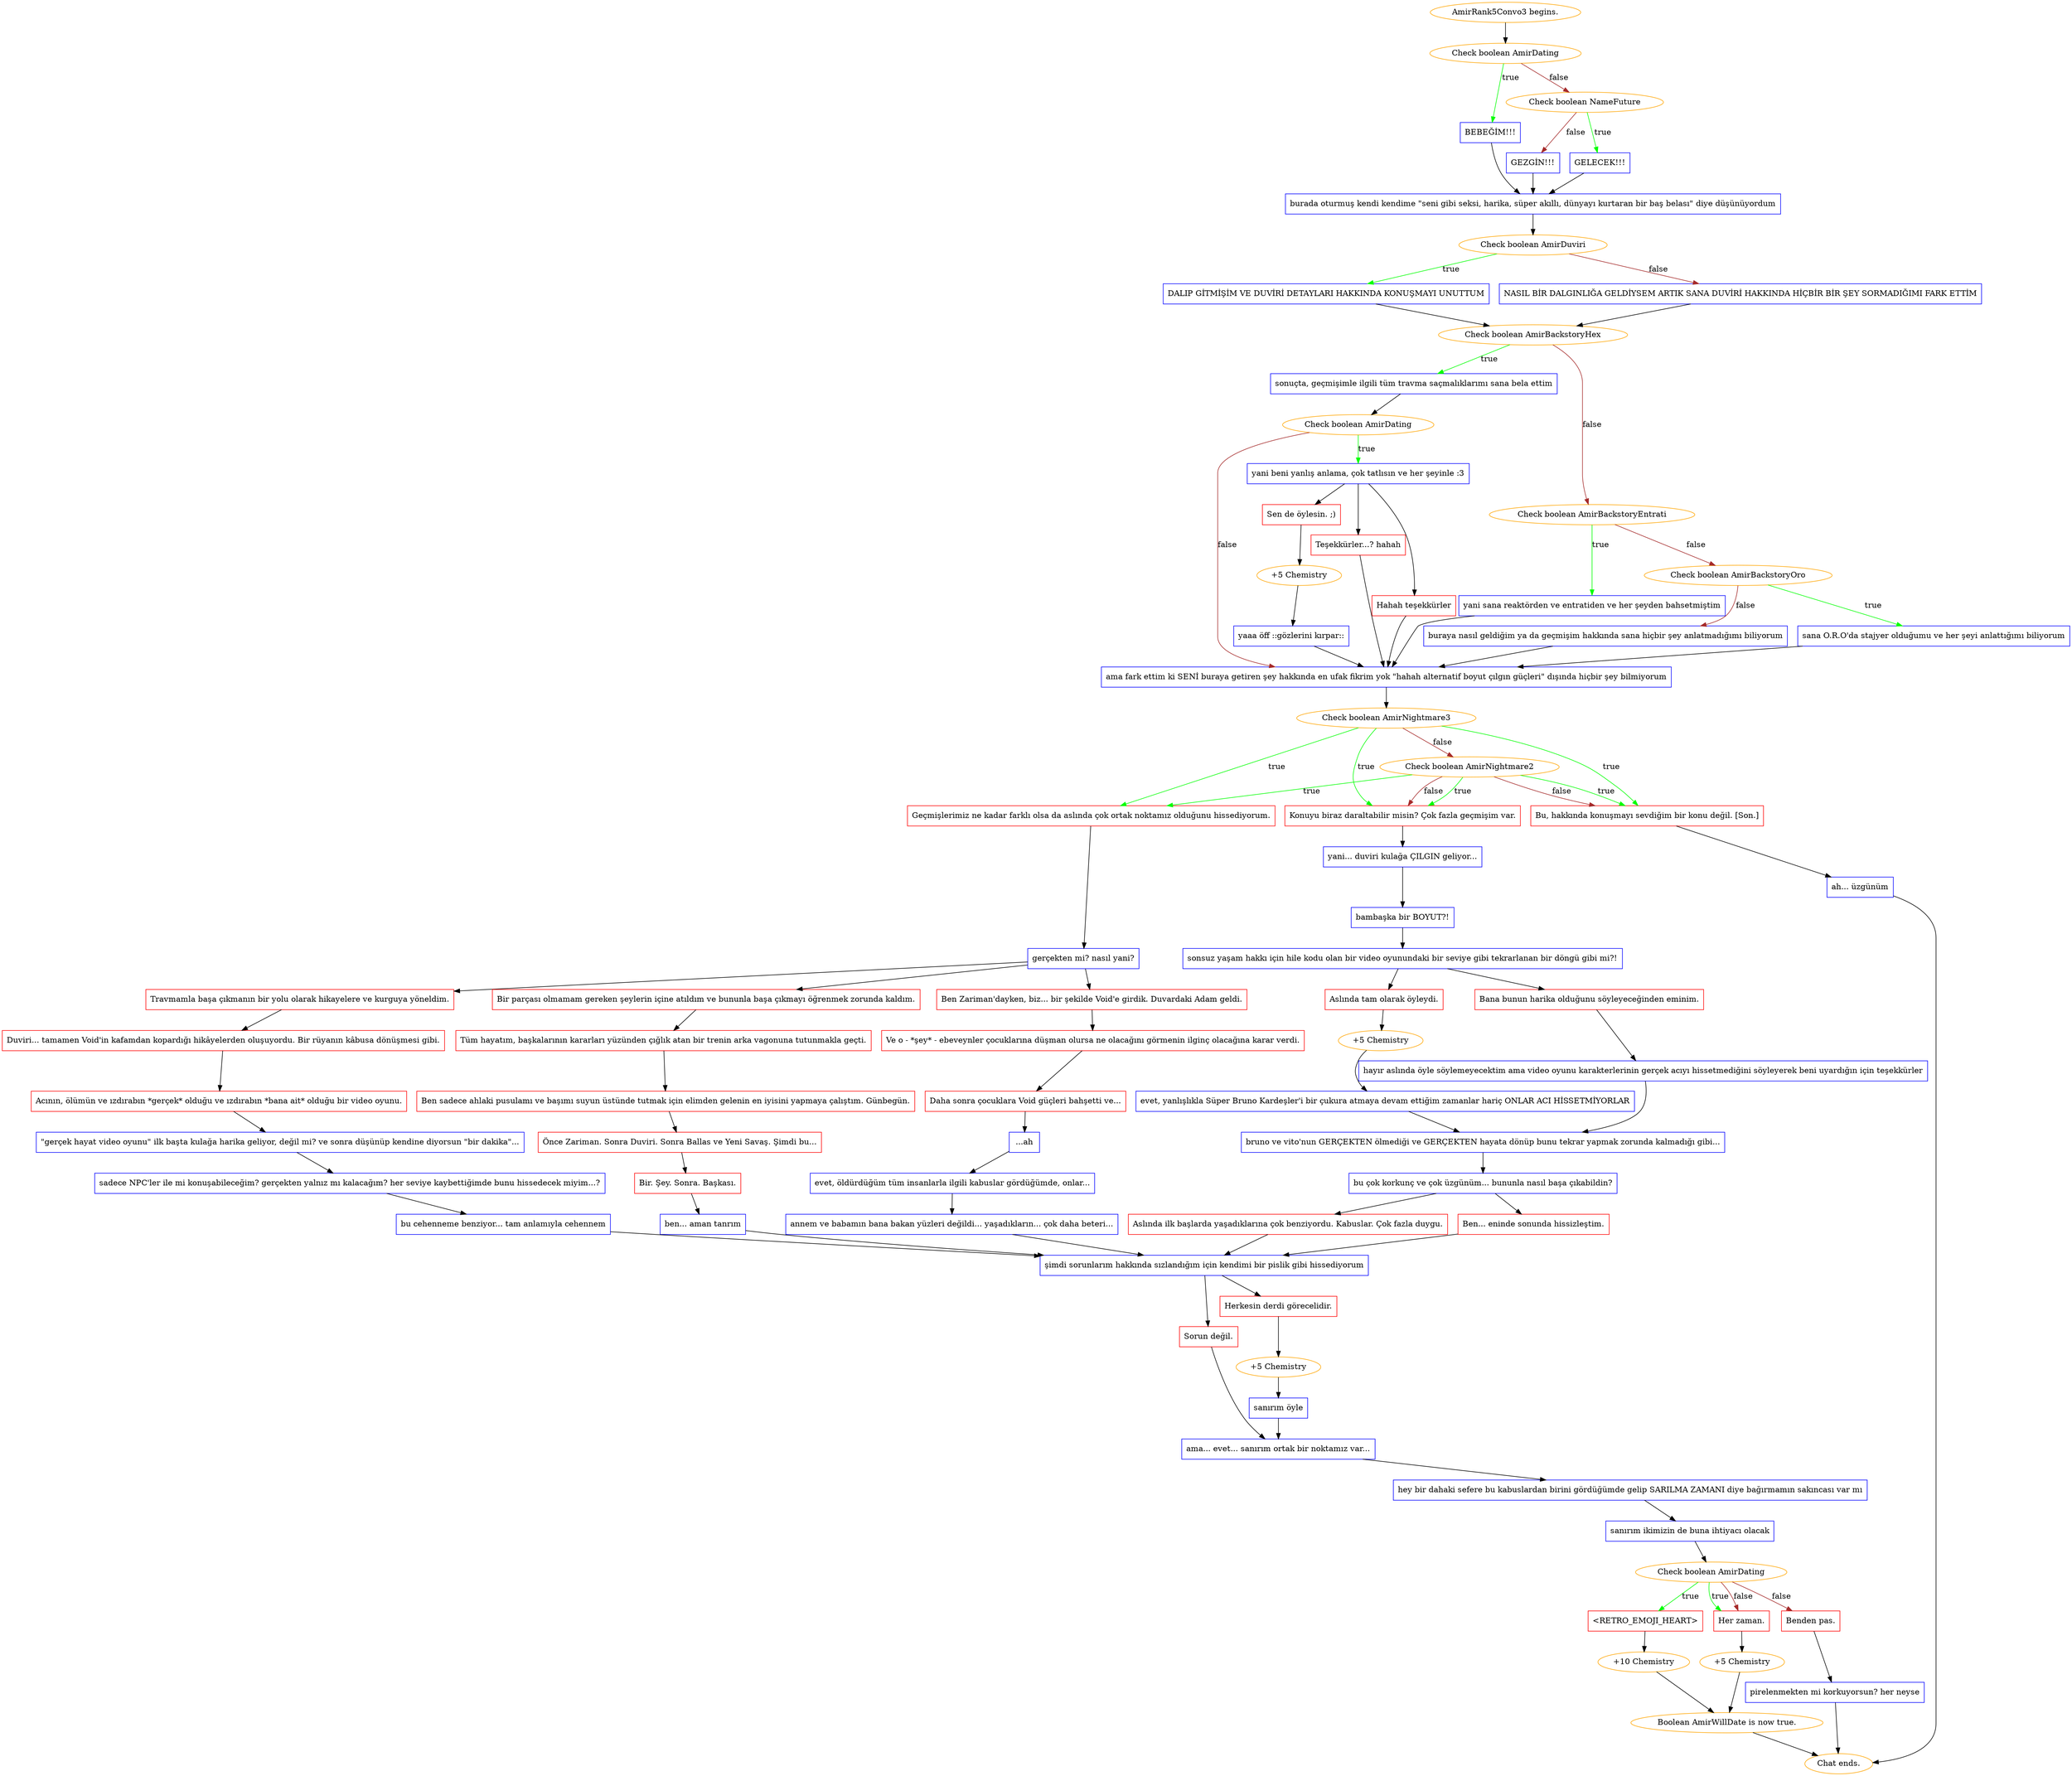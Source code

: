 digraph {
	"AmirRank5Convo3 begins." [color=orange];
		"AmirRank5Convo3 begins." -> j2261022013;
	j2261022013 [label="Check boolean AmirDating",color=orange];
		j2261022013 -> j3194424962 [label=true,color=green];
		j2261022013 -> j72467946 [label=false,color=brown];
	j3194424962 [label="BEBEĞİM!!!",shape=box,color=blue];
		j3194424962 -> j1432369661;
	j72467946 [label="Check boolean NameFuture",color=orange];
		j72467946 -> j3445226162 [label=true,color=green];
		j72467946 -> j1659521903 [label=false,color=brown];
	j1432369661 [label="burada oturmuş kendi kendime \"seni gibi seksi, harika, süper akıllı, dünyayı kurtaran bir baş belası\" diye düşünüyordum",shape=box,color=blue];
		j1432369661 -> j1286347038;
	j3445226162 [label="GELECEK!!!",shape=box,color=blue];
		j3445226162 -> j1432369661;
	j1659521903 [label="GEZGİN!!!",shape=box,color=blue];
		j1659521903 -> j1432369661;
	j1286347038 [label="Check boolean AmirDuviri",color=orange];
		j1286347038 -> j593497791 [label=true,color=green];
		j1286347038 -> j1319118201 [label=false,color=brown];
	j593497791 [label="DALIP GİTMİŞİM VE DUVİRİ DETAYLARI HAKKINDA KONUŞMAYI UNUTTUM",shape=box,color=blue];
		j593497791 -> j2590777502;
	j1319118201 [label="NASIL BİR DALGINLIĞA GELDİYSEM ARTIK SANA DUVİRİ HAKKINDA HİÇBİR BİR ŞEY SORMADIĞIMI FARK ETTİM",shape=box,color=blue];
		j1319118201 -> j2590777502;
	j2590777502 [label="Check boolean AmirBackstoryHex",color=orange];
		j2590777502 -> j834946352 [label=true,color=green];
		j2590777502 -> j1696568923 [label=false,color=brown];
	j834946352 [label="sonuçta, geçmişimle ilgili tüm travma saçmalıklarımı sana bela ettim",shape=box,color=blue];
		j834946352 -> j3776029326;
	j1696568923 [label="Check boolean AmirBackstoryEntrati",color=orange];
		j1696568923 -> j3913433475 [label=true,color=green];
		j1696568923 -> j2792207335 [label=false,color=brown];
	j3776029326 [label="Check boolean AmirDating",color=orange];
		j3776029326 -> j4135950055 [label=true,color=green];
		j3776029326 -> j4031870699 [label=false,color=brown];
	j3913433475 [label="yani sana reaktörden ve entratiden ve her şeyden bahsetmiştim",shape=box,color=blue];
		j3913433475 -> j4031870699;
	j2792207335 [label="Check boolean AmirBackstoryOro",color=orange];
		j2792207335 -> j3920968061 [label=true,color=green];
		j2792207335 -> j1579538459 [label=false,color=brown];
	j4135950055 [label="yani beni yanlış anlama, çok tatlısın ve her şeyinle :3",shape=box,color=blue];
		j4135950055 -> j928887300;
		j4135950055 -> j132828681;
		j4135950055 -> j767473363;
	j4031870699 [label="ama fark ettim ki SENİ buraya getiren şey hakkında en ufak fikrim yok \"hahah alternatif boyut çılgın güçleri\" dışında hiçbir şey bilmiyorum",shape=box,color=blue];
		j4031870699 -> j271836278;
	j3920968061 [label="sana O.R.O'da stajyer olduğumu ve her şeyi anlattığımı biliyorum",shape=box,color=blue];
		j3920968061 -> j4031870699;
	j1579538459 [label="buraya nasıl geldiğim ya da geçmişim hakkında sana hiçbir şey anlatmadığımı biliyorum",shape=box,color=blue];
		j1579538459 -> j4031870699;
	j928887300 [label="Teşekkürler...? hahah",shape=box,color=red];
		j928887300 -> j4031870699;
	j132828681 [label="Hahah teşekkürler",shape=box,color=red];
		j132828681 -> j4031870699;
	j767473363 [label="Sen de öylesin. ;)",shape=box,color=red];
		j767473363 -> j2149949670;
	j271836278 [label="Check boolean AmirNightmare3",color=orange];
		j271836278 -> j278201271 [label=true,color=green];
		j271836278 -> j3660249407 [label=true,color=green];
		j271836278 -> j3207416845 [label=true,color=green];
		j271836278 -> j1631747654 [label=false,color=brown];
	j2149949670 [label="+5 Chemistry",color=orange];
		j2149949670 -> j264740116;
	j278201271 [label="Geçmişlerimiz ne kadar farklı olsa da aslında çok ortak noktamız olduğunu hissediyorum.",shape=box,color=red];
		j278201271 -> j1255791736;
	j3660249407 [label="Konuyu biraz daraltabilir misin? Çok fazla geçmişim var.",shape=box,color=red];
		j3660249407 -> j2819520487;
	j3207416845 [label="Bu, hakkında konuşmayı sevdiğim bir konu değil. [Son.]",shape=box,color=red];
		j3207416845 -> j3618293848;
	j1631747654 [label="Check boolean AmirNightmare2",color=orange];
		j1631747654 -> j278201271 [label=true,color=green];
		j1631747654 -> j3660249407 [label=true,color=green];
		j1631747654 -> j3207416845 [label=true,color=green];
		j1631747654 -> j3660249407 [label=false,color=brown];
		j1631747654 -> j3207416845 [label=false,color=brown];
	j264740116 [label="yaaa öff ::gözlerini kırpar::",shape=box,color=blue];
		j264740116 -> j4031870699;
	j1255791736 [label="gerçekten mi? nasıl yani?",shape=box,color=blue];
		j1255791736 -> j3197356322;
		j1255791736 -> j3055004392;
		j1255791736 -> j404350142;
	j2819520487 [label="yani... duviri kulağa ÇILGIN geliyor...",shape=box,color=blue];
		j2819520487 -> j2575120753;
	j3618293848 [label="ah... üzgünüm",shape=box,color=blue];
		j3618293848 -> "Chat ends.";
	j3197356322 [label="Travmamla başa çıkmanın bir yolu olarak hikayelere ve kurguya yöneldim.",shape=box,color=red];
		j3197356322 -> j3823737423;
	j3055004392 [label="Bir parçası olmamam gereken şeylerin içine atıldım ve bununla başa çıkmayı öğrenmek zorunda kaldım.",shape=box,color=red];
		j3055004392 -> j2477199836;
	j404350142 [label="Ben Zariman'dayken, biz... bir şekilde Void'e girdik. Duvardaki Adam geldi.",shape=box,color=red];
		j404350142 -> j2946553224;
	j2575120753 [label="bambaşka bir BOYUT?!",shape=box,color=blue];
		j2575120753 -> j779426972;
	"Chat ends." [color=orange];
	j3823737423 [label="Duviri... tamamen Void'in kafamdan kopardığı hikâyelerden oluşuyordu. Bir rüyanın kâbusa dönüşmesi gibi.",shape=box,color=red];
		j3823737423 -> j940573236;
	j2477199836 [label="Tüm hayatım, başkalarının kararları yüzünden çığlık atan bir trenin arka vagonuna tutunmakla geçti.",shape=box,color=red];
		j2477199836 -> j461724704;
	j2946553224 [label="Ve o - *şey* - ebeveynler çocuklarına düşman olursa ne olacağını görmenin ilginç olacağına karar verdi.",shape=box,color=red];
		j2946553224 -> j3127986776;
	j779426972 [label="sonsuz yaşam hakkı için hile kodu olan bir video oyunundaki bir seviye gibi tekrarlanan bir döngü gibi mi?!",shape=box,color=blue];
		j779426972 -> j3679444916;
		j779426972 -> j958055285;
	j940573236 [label="Acının, ölümün ve ızdırabın *gerçek* olduğu ve ızdırabın *bana ait* olduğu bir video oyunu.",shape=box,color=red];
		j940573236 -> j4285926834;
	j461724704 [label="Ben sadece ahlaki pusulamı ve başımı suyun üstünde tutmak için elimden gelenin en iyisini yapmaya çalıştım. Günbegün.",shape=box,color=red];
		j461724704 -> j4139308698;
	j3127986776 [label="Daha sonra çocuklara Void güçleri bahşetti ve...",shape=box,color=red];
		j3127986776 -> j1816191953;
	j3679444916 [label="Bana bunun harika olduğunu söyleyeceğinden eminim.",shape=box,color=red];
		j3679444916 -> j2986215399;
	j958055285 [label="Aslında tam olarak öyleydi.",shape=box,color=red];
		j958055285 -> j1563865715;
	j4285926834 [label="\"gerçek hayat video oyunu\" ilk başta kulağa harika geliyor, değil mi? ve sonra düşünüp kendine diyorsun \"bir dakika\"...",shape=box,color=blue];
		j4285926834 -> j2093263838;
	j4139308698 [label="Önce Zariman. Sonra Duviri. Sonra Ballas ve Yeni Savaş. Şimdi bu...",shape=box,color=red];
		j4139308698 -> j1031997510;
	j1816191953 [label="...ah",shape=box,color=blue];
		j1816191953 -> j3610253714;
	j2986215399 [label="hayır aslında öyle söylemeyecektim ama video oyunu karakterlerinin gerçek acıyı hissetmediğini söyleyerek beni uyardığın için teşekkürler",shape=box,color=blue];
		j2986215399 -> j4011650279;
	j1563865715 [label="+5 Chemistry",color=orange];
		j1563865715 -> j1812426239;
	j2093263838 [label="sadece NPC'ler ile mi konuşabileceğim? gerçekten yalnız mı kalacağım? her seviye kaybettiğimde bunu hissedecek miyim...?",shape=box,color=blue];
		j2093263838 -> j1851699425;
	j1031997510 [label="Bir. Şey. Sonra. Başkası.",shape=box,color=red];
		j1031997510 -> j3434507480;
	j3610253714 [label="evet, öldürdüğüm tüm insanlarla ilgili kabuslar gördüğümde, onlar...",shape=box,color=blue];
		j3610253714 -> j1123121402;
	j4011650279 [label="bruno ve vito'nun GERÇEKTEN ölmediği ve GERÇEKTEN hayata dönüp bunu tekrar yapmak zorunda kalmadığı gibi...",shape=box,color=blue];
		j4011650279 -> j824053758;
	j1812426239 [label="evet, yanlışlıkla Süper Bruno Kardeşler'i bir çukura atmaya devam ettiğim zamanlar hariç ONLAR ACI HİSSETMİYORLAR",shape=box,color=blue];
		j1812426239 -> j4011650279;
	j1851699425 [label="bu cehenneme benziyor... tam anlamıyla cehennem",shape=box,color=blue];
		j1851699425 -> j163676432;
	j3434507480 [label="ben... aman tanrım",shape=box,color=blue];
		j3434507480 -> j163676432;
	j1123121402 [label="annem ve babamın bana bakan yüzleri değildi... yaşadıkların... çok daha beteri...",shape=box,color=blue];
		j1123121402 -> j163676432;
	j824053758 [label="bu çok korkunç ve çok üzgünüm... bununla nasıl başa çıkabildin?",shape=box,color=blue];
		j824053758 -> j36972121;
		j824053758 -> j1646874226;
	j163676432 [label="şimdi sorunlarım hakkında sızlandığım için kendimi bir pislik gibi hissediyorum",shape=box,color=blue];
		j163676432 -> j2319380442;
		j163676432 -> j1022181638;
	j36972121 [label="Aslında ilk başlarda yaşadıklarına çok benziyordu. Kabuslar. Çok fazla duygu.",shape=box,color=red];
		j36972121 -> j163676432;
	j1646874226 [label="Ben... eninde sonunda hissizleştim.",shape=box,color=red];
		j1646874226 -> j163676432;
	j2319380442 [label="Sorun değil.",shape=box,color=red];
		j2319380442 -> j3449718057;
	j1022181638 [label="Herkesin derdi görecelidir.",shape=box,color=red];
		j1022181638 -> j3285204101;
	j3449718057 [label="ama... evet... sanırım ortak bir noktamız var...",shape=box,color=blue];
		j3449718057 -> j2504583431;
	j3285204101 [label="+5 Chemistry",color=orange];
		j3285204101 -> j3174616055;
	j2504583431 [label="hey bir dahaki sefere bu kabuslardan birini gördüğümde gelip SARILMA ZAMANI diye bağırmamın sakıncası var mı",shape=box,color=blue];
		j2504583431 -> j3722196744;
	j3174616055 [label="sanırım öyle",shape=box,color=blue];
		j3174616055 -> j3449718057;
	j3722196744 [label="sanırım ikimizin de buna ihtiyacı olacak",shape=box,color=blue];
		j3722196744 -> j4193720284;
	j4193720284 [label="Check boolean AmirDating",color=orange];
		j4193720284 -> j2819936074 [label=true,color=green];
		j4193720284 -> j3221028133 [label=true,color=green];
		j4193720284 -> j3221028133 [label=false,color=brown];
		j4193720284 -> j4072467081 [label=false,color=brown];
	j2819936074 [label="<RETRO_EMOJI_HEART>",shape=box,color=red];
		j2819936074 -> j1523779935;
	j3221028133 [label="Her zaman.",shape=box,color=red];
		j3221028133 -> j1792199069;
	j4072467081 [label="Benden pas.",shape=box,color=red];
		j4072467081 -> j3638499973;
	j1523779935 [label="+10 Chemistry",color=orange];
		j1523779935 -> j661208215;
	j1792199069 [label="+5 Chemistry",color=orange];
		j1792199069 -> j661208215;
	j3638499973 [label="pirelenmekten mi korkuyorsun? her neyse",shape=box,color=blue];
		j3638499973 -> "Chat ends.";
	j661208215 [label="Boolean AmirWillDate is now true.",color=orange];
		j661208215 -> "Chat ends.";
}